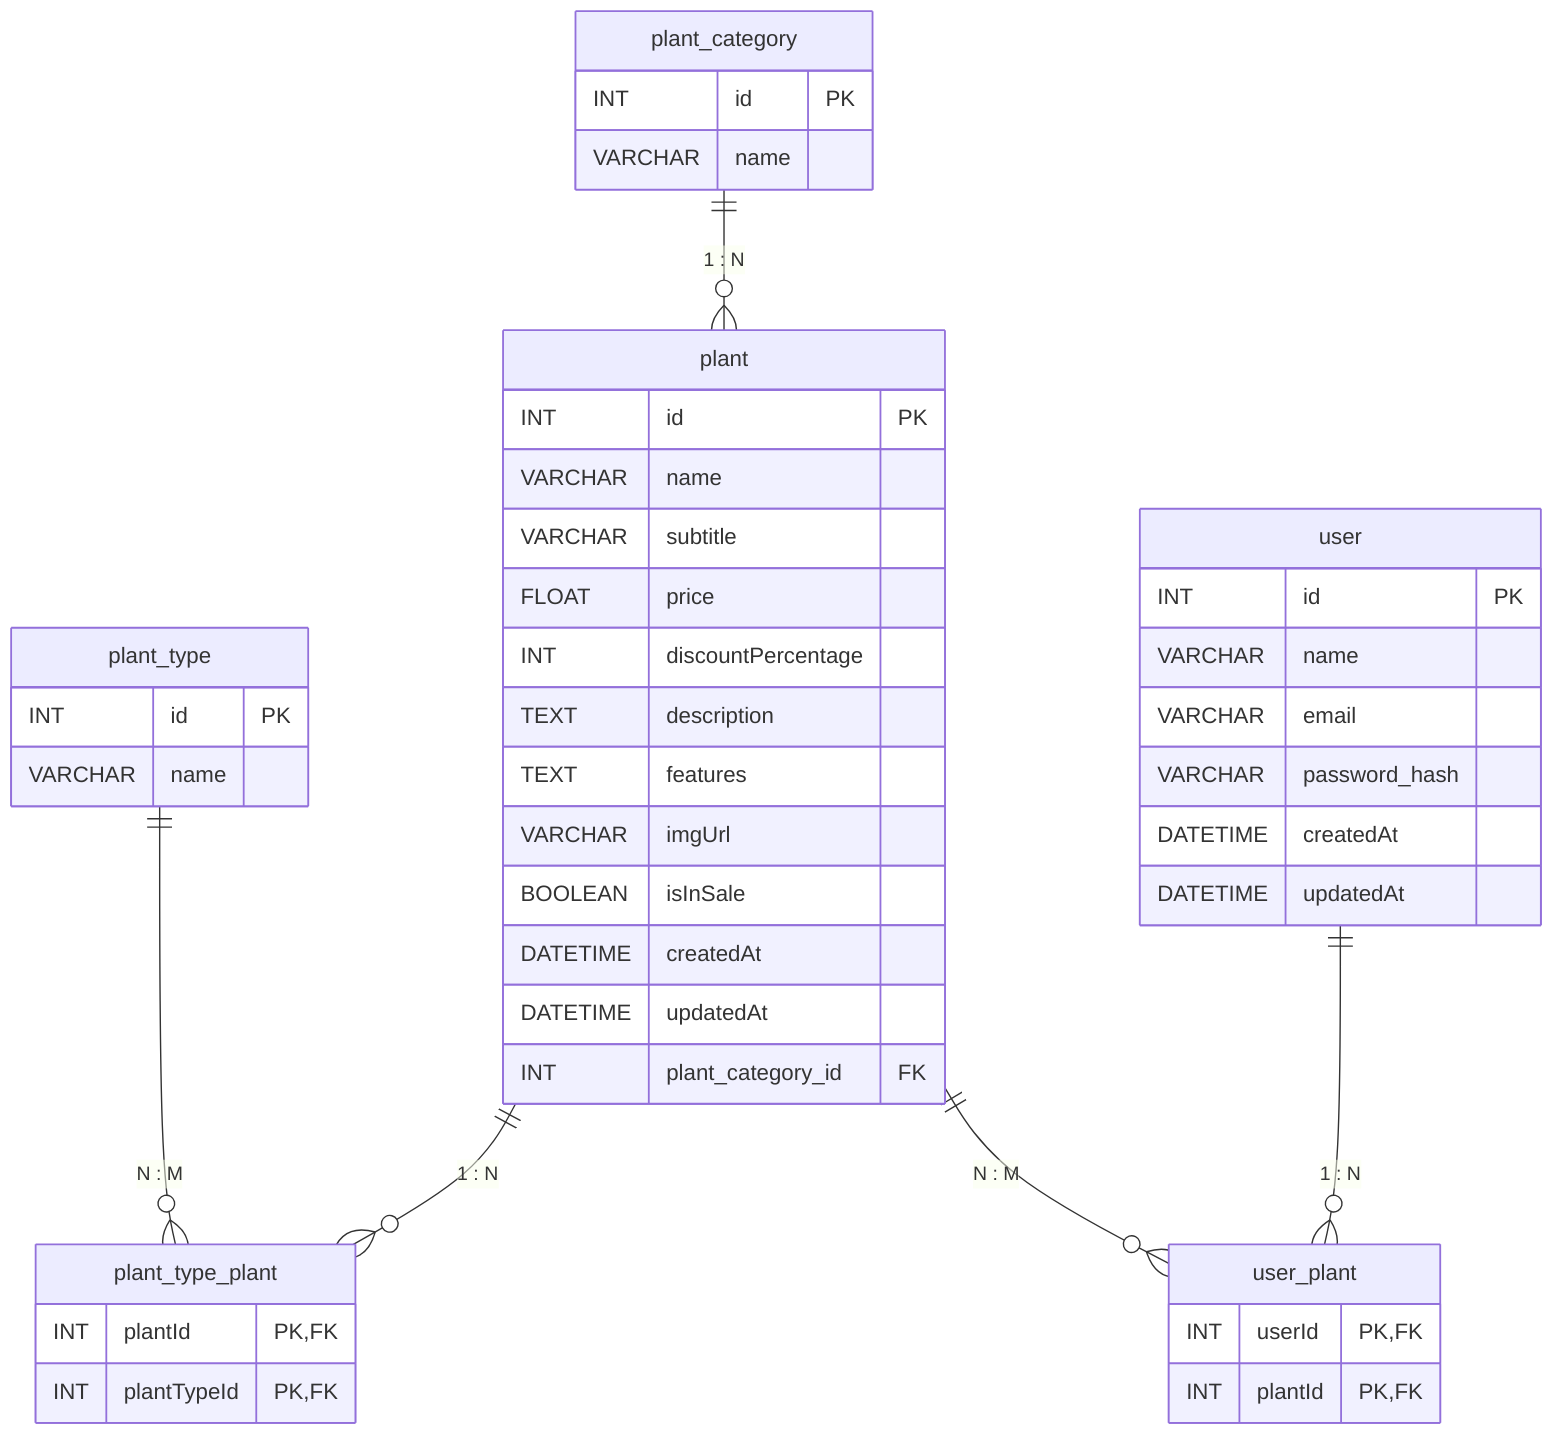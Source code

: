 erDiagram

  plant_category ||--o{ plant : "1 : N"
  plant ||--o{ plant_type_plant : "1 : N"
  plant_type ||--o{ plant_type_plant : "N : M"
  user ||--o{ user_plant : "1 : N"
  plant ||--o{ user_plant : "N : M"

  plant_category {
    INT id PK
    VARCHAR name
  }

  plant_type {
    INT id PK
    VARCHAR name
  }

  plant {
    INT id PK
    VARCHAR name
    VARCHAR subtitle
    FLOAT price
    INT discountPercentage
    TEXT description
    TEXT features
    VARCHAR imgUrl
    BOOLEAN isInSale
    DATETIME createdAt
    DATETIME updatedAt
    INT plant_category_id FK
  }

  plant_type_plant {
    INT plantId PK, FK
    INT plantTypeId PK, FK
  }

  user {
    INT id PK
    VARCHAR name
    VARCHAR email
    VARCHAR password_hash
    DATETIME createdAt
    DATETIME updatedAt
  }

  user_plant {
    INT userId PK, FK
    INT plantId PK, FK
  }